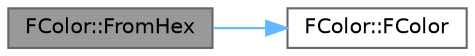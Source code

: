 digraph "FColor::FromHex"
{
 // INTERACTIVE_SVG=YES
 // LATEX_PDF_SIZE
  bgcolor="transparent";
  edge [fontname=Helvetica,fontsize=10,labelfontname=Helvetica,labelfontsize=10];
  node [fontname=Helvetica,fontsize=10,shape=box,height=0.2,width=0.4];
  rankdir="LR";
  Node1 [id="Node000001",label="FColor::FromHex",height=0.2,width=0.4,color="gray40", fillcolor="grey60", style="filled", fontcolor="black",tooltip="Creates a color value from the given hexadecimal string."];
  Node1 -> Node2 [id="edge1_Node000001_Node000002",color="steelblue1",style="solid",tooltip=" "];
  Node2 [id="Node000002",label="FColor::FColor",height=0.2,width=0.4,color="grey40", fillcolor="white", style="filled",URL="$de/d5a/structFColor.html#a91155a2e7026e1ef21ac8fff056008c9",tooltip=" "];
}
